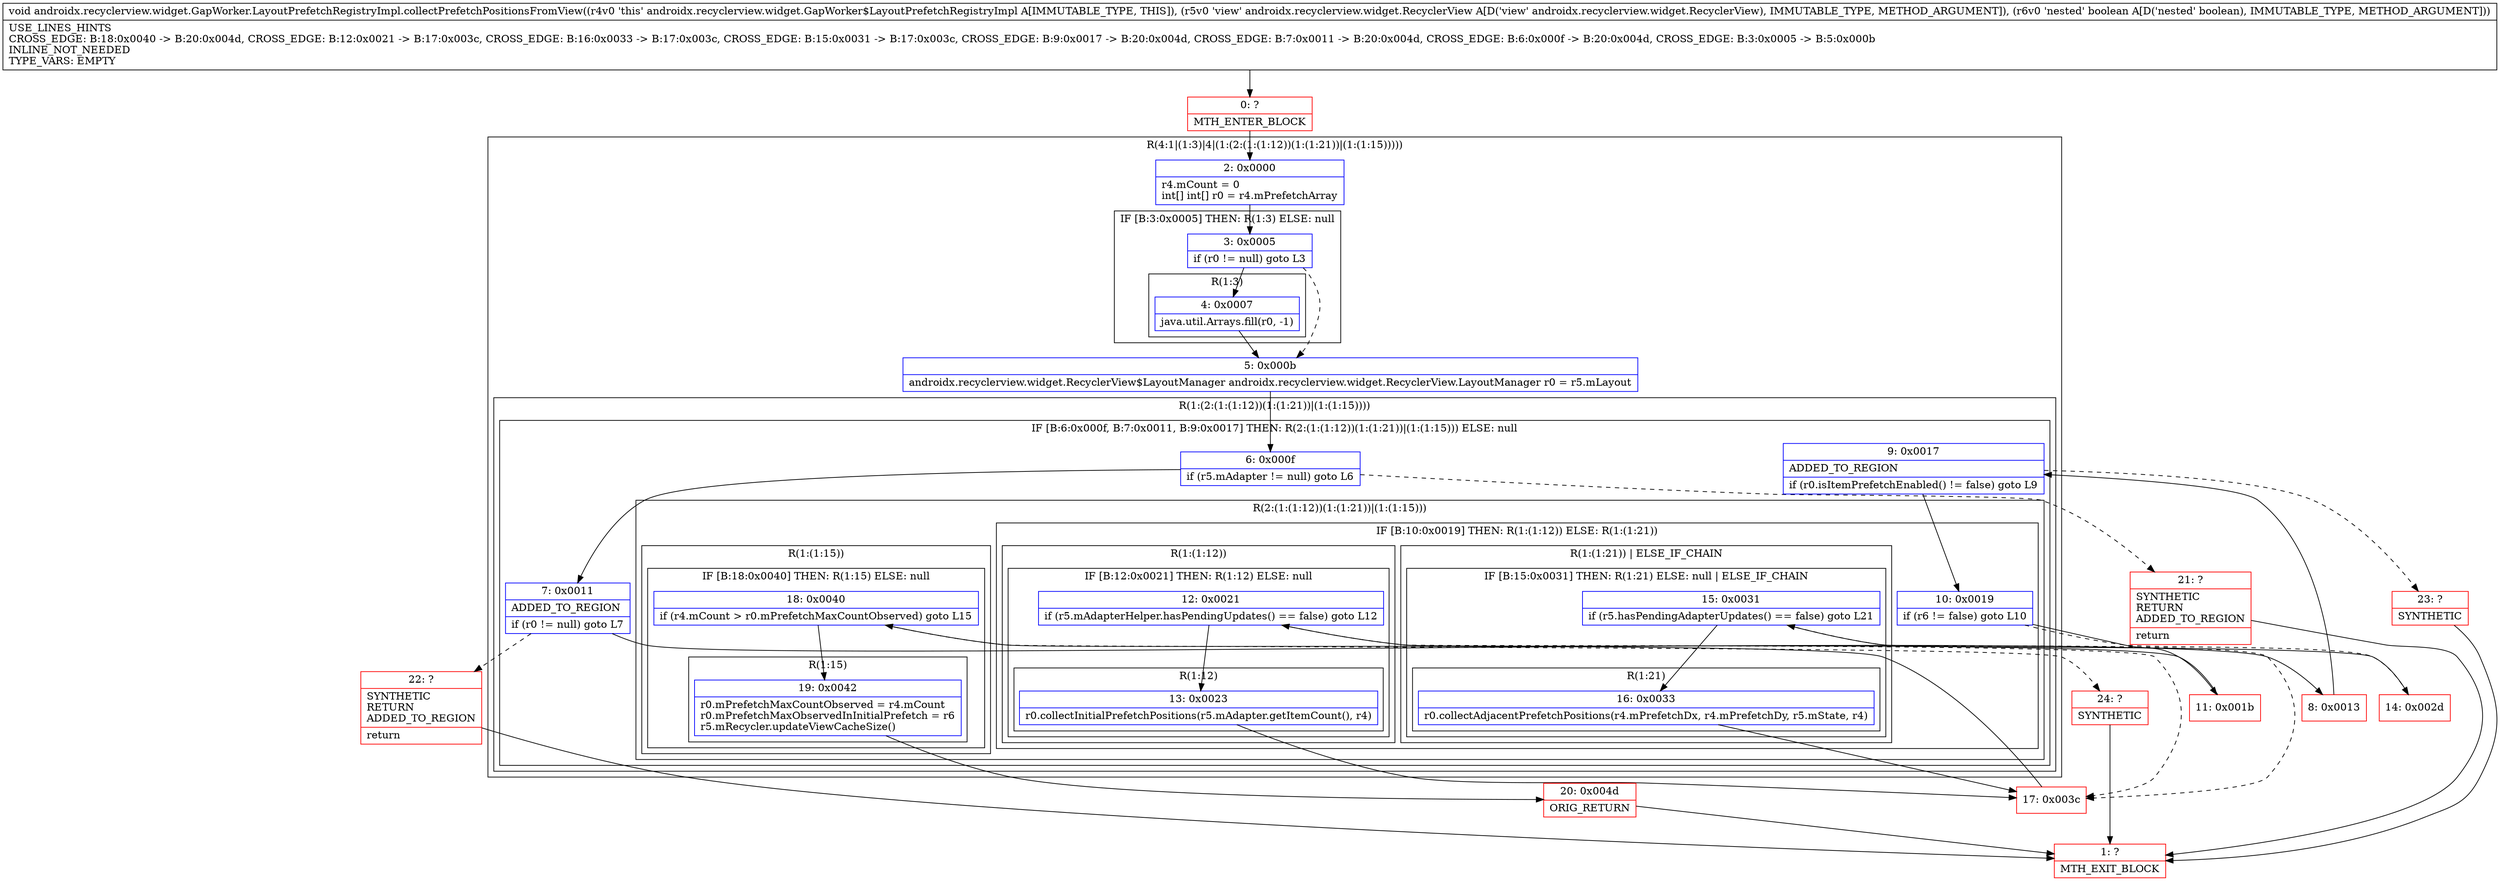 digraph "CFG forandroidx.recyclerview.widget.GapWorker.LayoutPrefetchRegistryImpl.collectPrefetchPositionsFromView(Landroidx\/recyclerview\/widget\/RecyclerView;Z)V" {
subgraph cluster_Region_243399463 {
label = "R(4:1|(1:3)|4|(1:(2:(1:(1:12))(1:(1:21))|(1:(1:15)))))";
node [shape=record,color=blue];
Node_2 [shape=record,label="{2\:\ 0x0000|r4.mCount = 0\lint[] int[] r0 = r4.mPrefetchArray\l}"];
subgraph cluster_IfRegion_238452609 {
label = "IF [B:3:0x0005] THEN: R(1:3) ELSE: null";
node [shape=record,color=blue];
Node_3 [shape=record,label="{3\:\ 0x0005|if (r0 != null) goto L3\l}"];
subgraph cluster_Region_1352151561 {
label = "R(1:3)";
node [shape=record,color=blue];
Node_4 [shape=record,label="{4\:\ 0x0007|java.util.Arrays.fill(r0, \-1)\l}"];
}
}
Node_5 [shape=record,label="{5\:\ 0x000b|androidx.recyclerview.widget.RecyclerView$LayoutManager androidx.recyclerview.widget.RecyclerView.LayoutManager r0 = r5.mLayout\l}"];
subgraph cluster_Region_1474202497 {
label = "R(1:(2:(1:(1:12))(1:(1:21))|(1:(1:15))))";
node [shape=record,color=blue];
subgraph cluster_IfRegion_1098253212 {
label = "IF [B:6:0x000f, B:7:0x0011, B:9:0x0017] THEN: R(2:(1:(1:12))(1:(1:21))|(1:(1:15))) ELSE: null";
node [shape=record,color=blue];
Node_6 [shape=record,label="{6\:\ 0x000f|if (r5.mAdapter != null) goto L6\l}"];
Node_7 [shape=record,label="{7\:\ 0x0011|ADDED_TO_REGION\l|if (r0 != null) goto L7\l}"];
Node_9 [shape=record,label="{9\:\ 0x0017|ADDED_TO_REGION\l|if (r0.isItemPrefetchEnabled() != false) goto L9\l}"];
subgraph cluster_Region_125922039 {
label = "R(2:(1:(1:12))(1:(1:21))|(1:(1:15)))";
node [shape=record,color=blue];
subgraph cluster_IfRegion_945225990 {
label = "IF [B:10:0x0019] THEN: R(1:(1:12)) ELSE: R(1:(1:21))";
node [shape=record,color=blue];
Node_10 [shape=record,label="{10\:\ 0x0019|if (r6 != false) goto L10\l}"];
subgraph cluster_Region_869076130 {
label = "R(1:(1:12))";
node [shape=record,color=blue];
subgraph cluster_IfRegion_275520473 {
label = "IF [B:12:0x0021] THEN: R(1:12) ELSE: null";
node [shape=record,color=blue];
Node_12 [shape=record,label="{12\:\ 0x0021|if (r5.mAdapterHelper.hasPendingUpdates() == false) goto L12\l}"];
subgraph cluster_Region_1085243478 {
label = "R(1:12)";
node [shape=record,color=blue];
Node_13 [shape=record,label="{13\:\ 0x0023|r0.collectInitialPrefetchPositions(r5.mAdapter.getItemCount(), r4)\l}"];
}
}
}
subgraph cluster_Region_473304561 {
label = "R(1:(1:21)) | ELSE_IF_CHAIN\l";
node [shape=record,color=blue];
subgraph cluster_IfRegion_485056576 {
label = "IF [B:15:0x0031] THEN: R(1:21) ELSE: null | ELSE_IF_CHAIN\l";
node [shape=record,color=blue];
Node_15 [shape=record,label="{15\:\ 0x0031|if (r5.hasPendingAdapterUpdates() == false) goto L21\l}"];
subgraph cluster_Region_2111321525 {
label = "R(1:21)";
node [shape=record,color=blue];
Node_16 [shape=record,label="{16\:\ 0x0033|r0.collectAdjacentPrefetchPositions(r4.mPrefetchDx, r4.mPrefetchDy, r5.mState, r4)\l}"];
}
}
}
}
subgraph cluster_Region_1201325923 {
label = "R(1:(1:15))";
node [shape=record,color=blue];
subgraph cluster_IfRegion_1816221821 {
label = "IF [B:18:0x0040] THEN: R(1:15) ELSE: null";
node [shape=record,color=blue];
Node_18 [shape=record,label="{18\:\ 0x0040|if (r4.mCount \> r0.mPrefetchMaxCountObserved) goto L15\l}"];
subgraph cluster_Region_492493962 {
label = "R(1:15)";
node [shape=record,color=blue];
Node_19 [shape=record,label="{19\:\ 0x0042|r0.mPrefetchMaxCountObserved = r4.mCount\lr0.mPrefetchMaxObservedInInitialPrefetch = r6\lr5.mRecycler.updateViewCacheSize()\l}"];
}
}
}
}
}
}
}
Node_0 [shape=record,color=red,label="{0\:\ ?|MTH_ENTER_BLOCK\l}"];
Node_8 [shape=record,color=red,label="{8\:\ 0x0013}"];
Node_11 [shape=record,color=red,label="{11\:\ 0x001b}"];
Node_17 [shape=record,color=red,label="{17\:\ 0x003c}"];
Node_20 [shape=record,color=red,label="{20\:\ 0x004d|ORIG_RETURN\l}"];
Node_1 [shape=record,color=red,label="{1\:\ ?|MTH_EXIT_BLOCK\l}"];
Node_24 [shape=record,color=red,label="{24\:\ ?|SYNTHETIC\l}"];
Node_14 [shape=record,color=red,label="{14\:\ 0x002d}"];
Node_23 [shape=record,color=red,label="{23\:\ ?|SYNTHETIC\l}"];
Node_22 [shape=record,color=red,label="{22\:\ ?|SYNTHETIC\lRETURN\lADDED_TO_REGION\l|return\l}"];
Node_21 [shape=record,color=red,label="{21\:\ ?|SYNTHETIC\lRETURN\lADDED_TO_REGION\l|return\l}"];
MethodNode[shape=record,label="{void androidx.recyclerview.widget.GapWorker.LayoutPrefetchRegistryImpl.collectPrefetchPositionsFromView((r4v0 'this' androidx.recyclerview.widget.GapWorker$LayoutPrefetchRegistryImpl A[IMMUTABLE_TYPE, THIS]), (r5v0 'view' androidx.recyclerview.widget.RecyclerView A[D('view' androidx.recyclerview.widget.RecyclerView), IMMUTABLE_TYPE, METHOD_ARGUMENT]), (r6v0 'nested' boolean A[D('nested' boolean), IMMUTABLE_TYPE, METHOD_ARGUMENT]))  | USE_LINES_HINTS\lCROSS_EDGE: B:18:0x0040 \-\> B:20:0x004d, CROSS_EDGE: B:12:0x0021 \-\> B:17:0x003c, CROSS_EDGE: B:16:0x0033 \-\> B:17:0x003c, CROSS_EDGE: B:15:0x0031 \-\> B:17:0x003c, CROSS_EDGE: B:9:0x0017 \-\> B:20:0x004d, CROSS_EDGE: B:7:0x0011 \-\> B:20:0x004d, CROSS_EDGE: B:6:0x000f \-\> B:20:0x004d, CROSS_EDGE: B:3:0x0005 \-\> B:5:0x000b\lINLINE_NOT_NEEDED\lTYPE_VARS: EMPTY\l}"];
MethodNode -> Node_0;Node_2 -> Node_3;
Node_3 -> Node_4;
Node_3 -> Node_5[style=dashed];
Node_4 -> Node_5;
Node_5 -> Node_6;
Node_6 -> Node_7;
Node_6 -> Node_21[style=dashed];
Node_7 -> Node_8;
Node_7 -> Node_22[style=dashed];
Node_9 -> Node_10;
Node_9 -> Node_23[style=dashed];
Node_10 -> Node_11;
Node_10 -> Node_14[style=dashed];
Node_12 -> Node_13;
Node_12 -> Node_17[style=dashed];
Node_13 -> Node_17;
Node_15 -> Node_16;
Node_15 -> Node_17[style=dashed];
Node_16 -> Node_17;
Node_18 -> Node_19;
Node_18 -> Node_24[style=dashed];
Node_19 -> Node_20;
Node_0 -> Node_2;
Node_8 -> Node_9;
Node_11 -> Node_12;
Node_17 -> Node_18;
Node_20 -> Node_1;
Node_24 -> Node_1;
Node_14 -> Node_15;
Node_23 -> Node_1;
Node_22 -> Node_1;
Node_21 -> Node_1;
}

